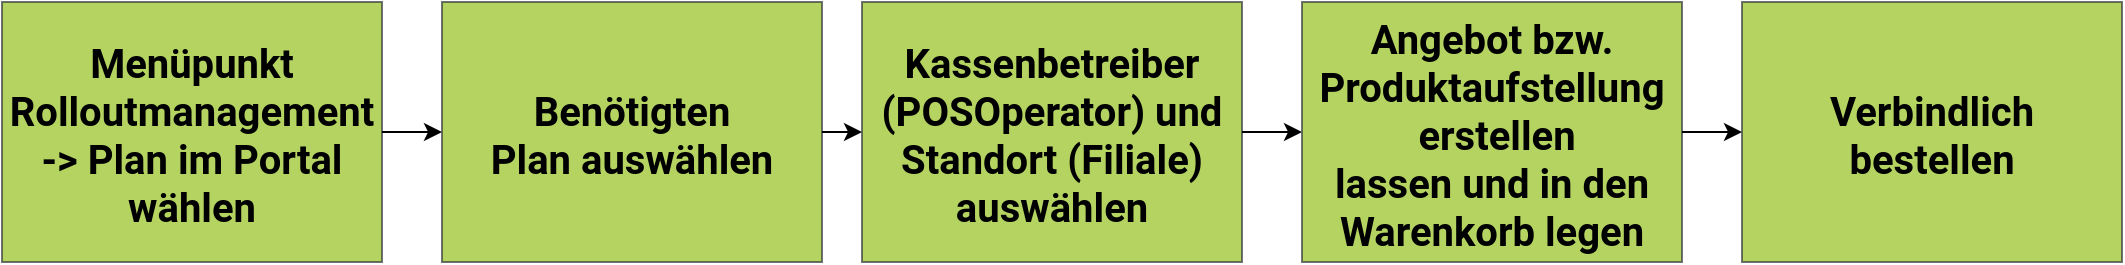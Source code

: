 <mxfile version="14.1.8" type="device"><diagram id="m_urMhJF4Q-RYLnoL_pH" name="Page-1"><mxGraphModel dx="1106" dy="784" grid="1" gridSize="10" guides="1" tooltips="1" connect="1" arrows="1" fold="1" page="0" pageScale="1" pageWidth="827" pageHeight="1169" math="0" shadow="0"><root><mxCell id="0"/><mxCell id="1" parent="0"/><mxCell id="kuvpqyvJqg70yZYrTMjy-1" value="Menüpunkt &#10;Rolloutmanagement &#10;-&gt; Plan im Portal &#10;wählen" style="rounded=0;strokeColor=#36393d;fontStyle=1;fontFamily=Roboto;fontSize=20;fillColor=#96c11f;opacity=70;fontSource=https%3A%2F%2Ffonts.googleapis.com%2Fcss%3Ffamily%3DRoboto;" vertex="1" parent="1"><mxGeometry x="30" y="110" width="190" height="130" as="geometry"/></mxCell><mxCell id="kuvpqyvJqg70yZYrTMjy-2" value="Benötigten &#10;Plan auswählen" style="rounded=0;strokeColor=#36393d;fontStyle=1;fontFamily=Roboto;fontSize=20;fillColor=#96c11f;opacity=70;fontSource=https%3A%2F%2Ffonts.googleapis.com%2Fcss%3Ffamily%3DRoboto;" vertex="1" parent="1"><mxGeometry x="250" y="110" width="190" height="130" as="geometry"/></mxCell><mxCell id="kuvpqyvJqg70yZYrTMjy-3" value="" style="endArrow=classic;html=1;entryX=0;entryY=0.5;entryDx=0;entryDy=0;exitX=1;exitY=0.5;exitDx=0;exitDy=0;" edge="1" parent="1" source="kuvpqyvJqg70yZYrTMjy-1" target="kuvpqyvJqg70yZYrTMjy-2"><mxGeometry width="50" height="50" relative="1" as="geometry"><mxPoint x="232" y="165" as="sourcePoint"/><mxPoint x="440" y="340" as="targetPoint"/></mxGeometry></mxCell><mxCell id="kuvpqyvJqg70yZYrTMjy-4" value=" Kassenbetreiber &#10;(POSOperator) und &#10;Standort (Filiale) &#10;auswählen" style="rounded=0;strokeColor=#36393d;fontStyle=1;fontFamily=Roboto;fontSize=20;fillColor=#96c11f;opacity=70;fontSource=https%3A%2F%2Ffonts.googleapis.com%2Fcss%3Ffamily%3DRoboto;" vertex="1" parent="1"><mxGeometry x="460" y="110" width="190" height="130" as="geometry"/></mxCell><mxCell id="kuvpqyvJqg70yZYrTMjy-5" value="" style="endArrow=classic;html=1;exitX=1;exitY=0.5;exitDx=0;exitDy=0;entryX=0;entryY=0.5;entryDx=0;entryDy=0;" edge="1" parent="1" source="kuvpqyvJqg70yZYrTMjy-2" target="kuvpqyvJqg70yZYrTMjy-4"><mxGeometry width="50" height="50" relative="1" as="geometry"><mxPoint x="242" y="175" as="sourcePoint"/><mxPoint x="510" y="165" as="targetPoint"/></mxGeometry></mxCell><mxCell id="kuvpqyvJqg70yZYrTMjy-7" value="" style="endArrow=classic;html=1;exitX=1;exitY=0.5;exitDx=0;exitDy=0;entryX=0;entryY=0.5;entryDx=0;entryDy=0;" edge="1" parent="1" source="kuvpqyvJqg70yZYrTMjy-4" target="kuvpqyvJqg70yZYrTMjy-9"><mxGeometry width="50" height="50" relative="1" as="geometry"><mxPoint x="450" y="175" as="sourcePoint"/><mxPoint x="680" y="165" as="targetPoint"/></mxGeometry></mxCell><mxCell id="kuvpqyvJqg70yZYrTMjy-9" value="Angebot bzw. &#10;Produktaufstellung&#10; erstellen &#10;lassen und in den &#10;Warenkorb legen" style="rounded=0;strokeColor=#36393d;fontStyle=1;fontFamily=Roboto;fontSize=20;fillColor=#96c11f;opacity=70;fontSource=https%3A%2F%2Ffonts.googleapis.com%2Fcss%3Ffamily%3DRoboto;" vertex="1" parent="1"><mxGeometry x="680" y="110" width="190" height="130" as="geometry"/></mxCell><mxCell id="kuvpqyvJqg70yZYrTMjy-13" value="Verbindlich &#10;bestellen" style="rounded=0;strokeColor=#36393d;fontStyle=1;fontFamily=Roboto;fontSize=20;fillColor=#96c11f;opacity=70;fontSource=https%3A%2F%2Ffonts.googleapis.com%2Fcss%3Ffamily%3DRoboto;" vertex="1" parent="1"><mxGeometry x="900" y="110" width="190" height="130" as="geometry"/></mxCell><mxCell id="kuvpqyvJqg70yZYrTMjy-14" value="" style="endArrow=classic;html=1;exitX=1;exitY=0.5;exitDx=0;exitDy=0;entryX=0;entryY=0.5;entryDx=0;entryDy=0;" edge="1" parent="1" source="kuvpqyvJqg70yZYrTMjy-9" target="kuvpqyvJqg70yZYrTMjy-13"><mxGeometry width="50" height="50" relative="1" as="geometry"><mxPoint x="660" y="175" as="sourcePoint"/><mxPoint x="690" y="175" as="targetPoint"/></mxGeometry></mxCell></root></mxGraphModel></diagram></mxfile>
